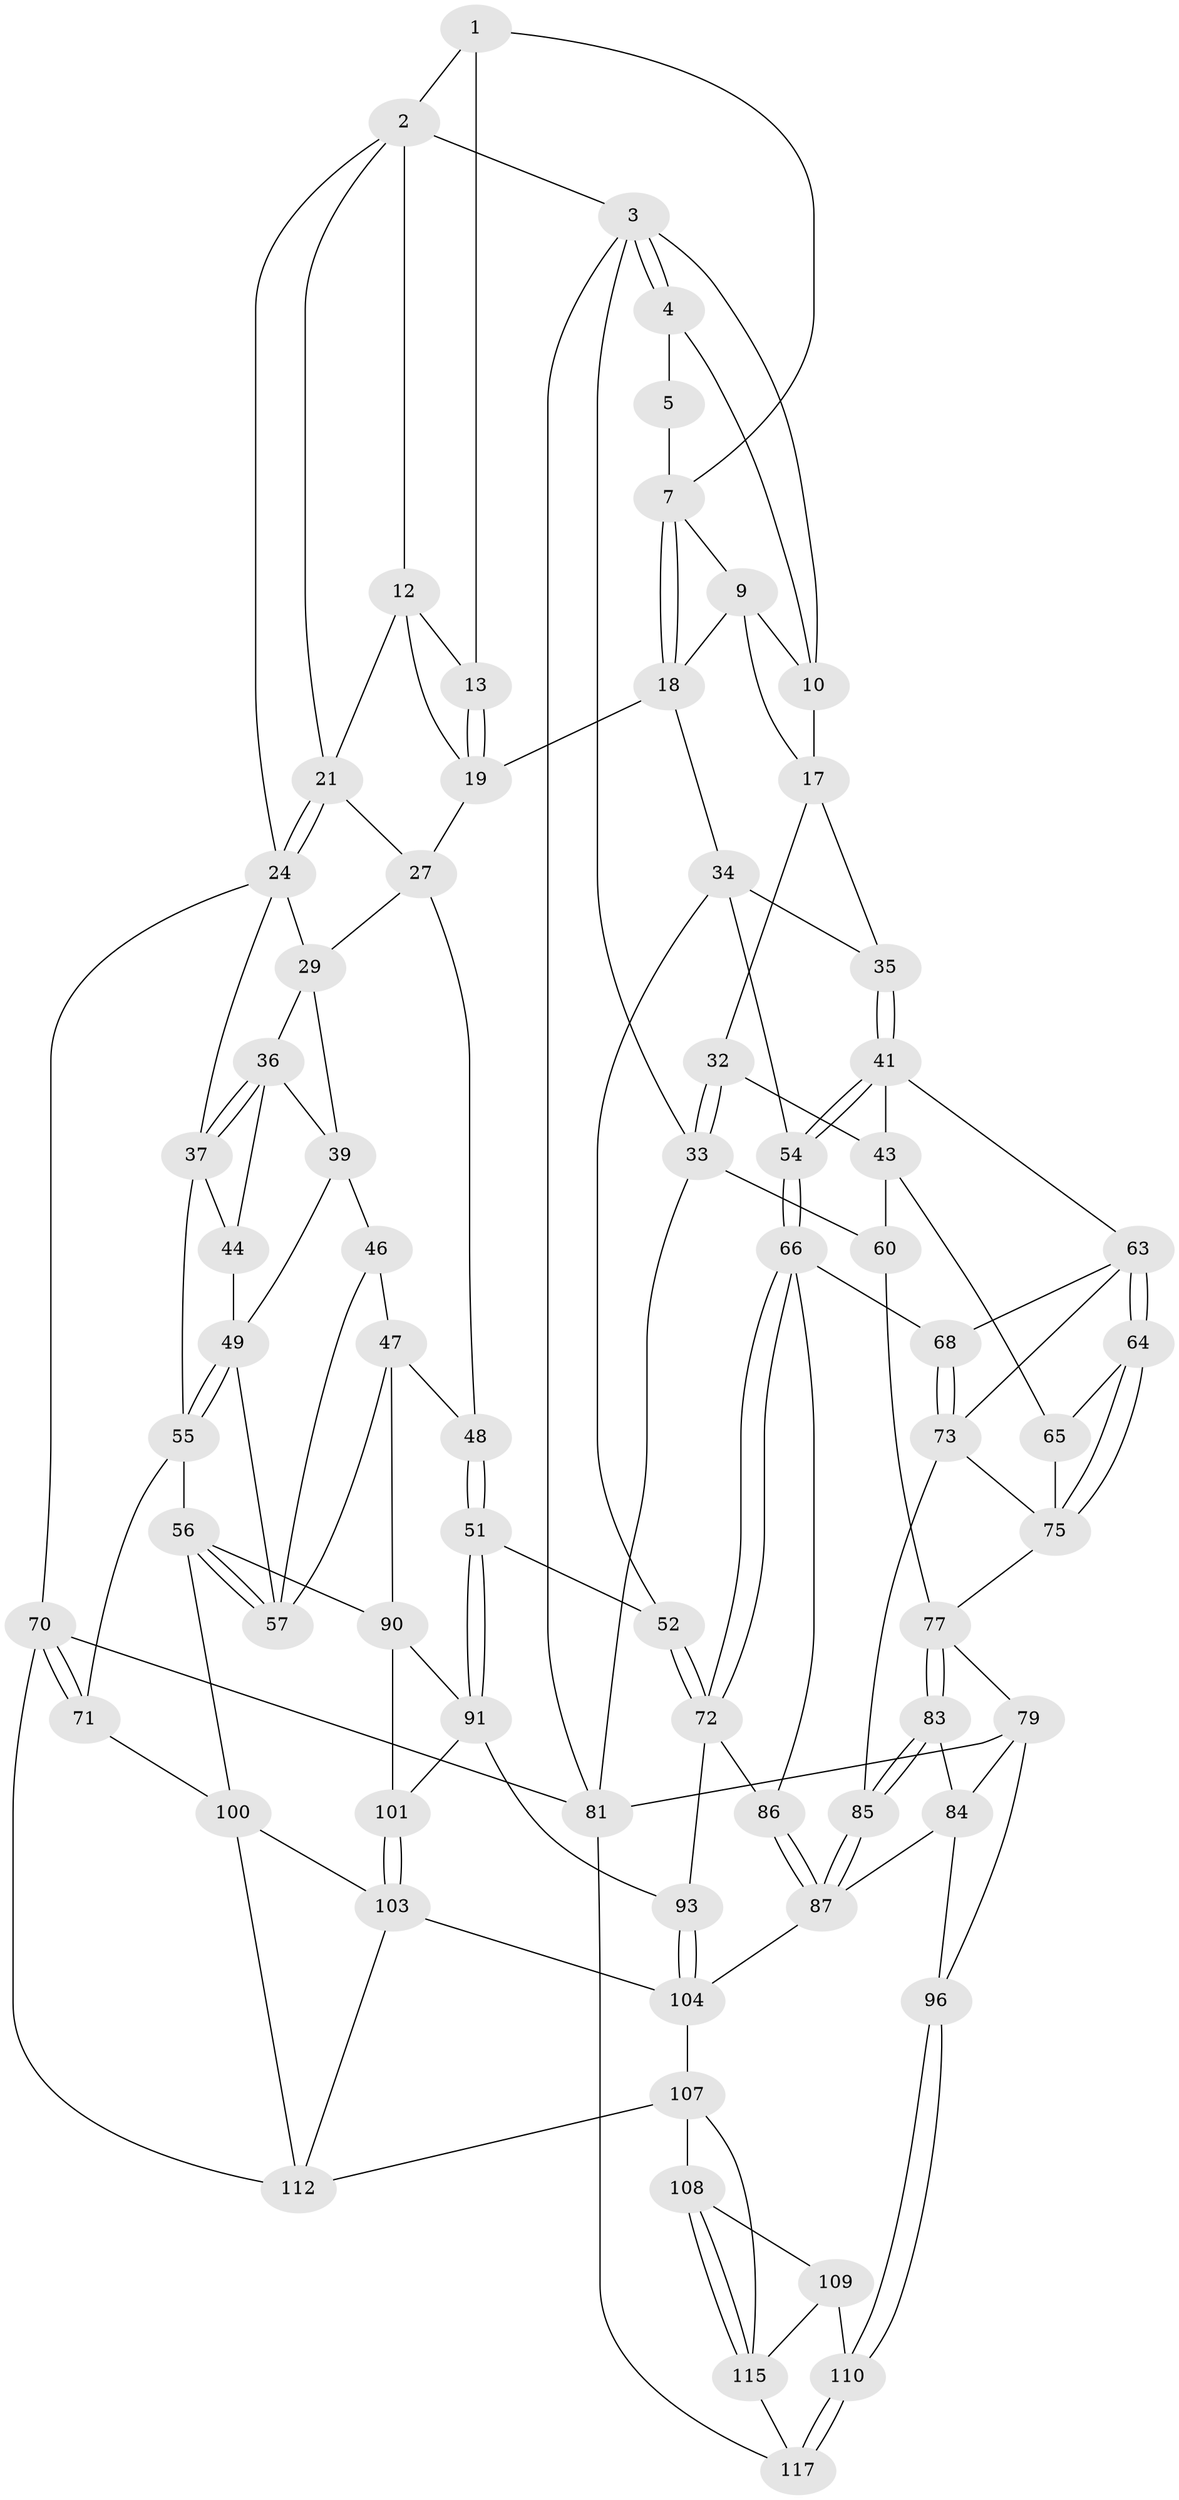 // Generated by graph-tools (version 1.1) at 2025/24/03/03/25 07:24:35]
// undirected, 71 vertices, 158 edges
graph export_dot {
graph [start="1"]
  node [color=gray90,style=filled];
  1 [pos="+0.43548519735763586+0",super="+6"];
  2 [pos="+0.7175132661177579+0",super="+11"];
  3 [pos="+0+0",super="+15"];
  4 [pos="+0.08397915346391277+0"];
  5 [pos="+0.32109166560517116+0"];
  7 [pos="+0.3893480555378142+0.10390322448097669",super="+8"];
  9 [pos="+0.33739414701431913+0.10052620036865288",super="+16"];
  10 [pos="+0.18577814750385255+0.036193441321928276",super="+14"];
  12 [pos="+0.6499418119418112+0.031055144240434648",super="+23"];
  13 [pos="+0.5094311483400691+0.1279722284065225"];
  17 [pos="+0.22356999311544876+0.21234275519754692",super="+31"];
  18 [pos="+0.3829625049468734+0.2549700802459899",super="+20"];
  19 [pos="+0.508349539657286+0.30330201670276086",super="+26"];
  21 [pos="+0.7953920321894394+0.09300203363414775",super="+22"];
  24 [pos="+0.8452772883160785+0.1351317544979727",super="+25"];
  27 [pos="+0.6500451695728482+0.3292412804020186",super="+28"];
  29 [pos="+0.8481242511901196+0.2659686647190186",super="+30"];
  32 [pos="+0.09957046675391555+0.3199970069184651"];
  33 [pos="+0+0.3117515607790841",super="+61"];
  34 [pos="+0.4184030557173755+0.36304579149802596",super="+53"];
  35 [pos="+0.2826103376005033+0.38850017705997236"];
  36 [pos="+0.8519651682008963+0.2727522034784013",super="+38"];
  37 [pos="+1+0.19013565146482267",super="+45"];
  39 [pos="+0.7641679722982192+0.43590485945156365",super="+40"];
  41 [pos="+0.24679571618541254+0.4245229234367653",super="+42"];
  43 [pos="+0.2152970858374225+0.42759833390867685",super="+59"];
  44 [pos="+0.9313093148394619+0.35609767940570586"];
  46 [pos="+0.7177909917692977+0.5082078981575013"];
  47 [pos="+0.6211478042932749+0.555578067421099",super="+89"];
  48 [pos="+0.5955711097052506+0.5587914848778288"];
  49 [pos="+0.9143422013358413+0.45472128307529824",super="+50"];
  51 [pos="+0.5830974537879745+0.5687808343262133"];
  52 [pos="+0.5239891837499546+0.5634914323953694"];
  54 [pos="+0.3550432507261907+0.5479936142401516"];
  55 [pos="+1+0.6146453714515066",super="+58"];
  56 [pos="+0.8838101724966162+0.6569312282545621",super="+97"];
  57 [pos="+0.8711255742941808+0.6513356724519601",super="+62"];
  60 [pos="+0+0.4948808935510701"];
  63 [pos="+0.24918364522837458+0.5658793096503055",super="+69"];
  64 [pos="+0.22744009406947943+0.5769654084776461"];
  65 [pos="+0.18574667670720615+0.577923356429885"];
  66 [pos="+0.3493697376032174+0.577413649403926",super="+67"];
  68 [pos="+0.31947122239667003+0.5861662570551889"];
  70 [pos="+1+1",super="+111"];
  71 [pos="+1+0.804091208529111",super="+99"];
  72 [pos="+0.4393265310616864+0.6247391003822869",super="+88"];
  73 [pos="+0.25571664018868695+0.6534555619789033",super="+74"];
  75 [pos="+0.2326547583774847+0.666532543241494",super="+76"];
  77 [pos="+0.1548969304521372+0.6091913665088333",super="+78"];
  79 [pos="+0.07264799686273322+0.6604748702586586",super="+80"];
  81 [pos="+0+0.8263299402295309",super="+82"];
  83 [pos="+0.14921630930935695+0.6254239054316204"];
  84 [pos="+0.13095233697712366+0.6535022375691273",super="+95"];
  85 [pos="+0.2396012469813473+0.706904223733252"];
  86 [pos="+0.3089684611519519+0.746015924243615"];
  87 [pos="+0.2528566578257508+0.7667246308995098",super="+94"];
  90 [pos="+0.6761803080345514+0.7322440267895025",super="+98"];
  91 [pos="+0.5951844042864274+0.6927934094015814",super="+92"];
  93 [pos="+0.4658035851564629+0.7849157644244121"];
  96 [pos="+0.14437390944739306+0.8487437552493783"];
  100 [pos="+0.8601930346788956+0.8342683129519096",super="+102"];
  101 [pos="+0.6965994480822554+0.8726579679593811"];
  103 [pos="+0.7001337771753701+0.8812358832332957",super="+106"];
  104 [pos="+0.464783618893152+0.8563252360483261",super="+105"];
  107 [pos="+0.3433610935547158+0.9511013735890451",super="+114"];
  108 [pos="+0.2596197253217939+0.950271866797788"];
  109 [pos="+0.24009357328731332+0.9459673010765831"];
  110 [pos="+0.15781591413836304+0.9094634540668611"];
  112 [pos="+0.956141425301421+1",super="+113"];
  115 [pos="+0.39169781525025116+1",super="+116"];
  117 [pos="+0.08797342065276749+1"];
  1 -- 2;
  1 -- 13;
  1 -- 7;
  2 -- 3;
  2 -- 24;
  2 -- 12;
  2 -- 21;
  3 -- 4;
  3 -- 4;
  3 -- 81;
  3 -- 33;
  3 -- 10;
  4 -- 5;
  4 -- 10;
  5 -- 7;
  7 -- 18;
  7 -- 18;
  7 -- 9;
  9 -- 10;
  9 -- 18;
  9 -- 17;
  10 -- 17;
  12 -- 13;
  12 -- 21;
  12 -- 19;
  13 -- 19;
  13 -- 19;
  17 -- 32;
  17 -- 35;
  18 -- 19;
  18 -- 34;
  19 -- 27;
  21 -- 24;
  21 -- 24;
  21 -- 27;
  24 -- 29;
  24 -- 37;
  24 -- 70;
  27 -- 48;
  27 -- 29;
  29 -- 36;
  29 -- 39;
  32 -- 33;
  32 -- 33;
  32 -- 43;
  33 -- 81;
  33 -- 60;
  34 -- 35;
  34 -- 52;
  34 -- 54;
  35 -- 41;
  35 -- 41;
  36 -- 37;
  36 -- 37;
  36 -- 44;
  36 -- 39;
  37 -- 44;
  37 -- 55;
  39 -- 46;
  39 -- 49;
  41 -- 54;
  41 -- 54;
  41 -- 43;
  41 -- 63;
  43 -- 65;
  43 -- 60;
  44 -- 49;
  46 -- 47;
  46 -- 57;
  47 -- 48;
  47 -- 90;
  47 -- 57;
  48 -- 51;
  48 -- 51;
  49 -- 55;
  49 -- 55;
  49 -- 57;
  51 -- 52;
  51 -- 91;
  51 -- 91;
  52 -- 72;
  52 -- 72;
  54 -- 66;
  54 -- 66;
  55 -- 56;
  55 -- 71;
  56 -- 57;
  56 -- 57;
  56 -- 90;
  56 -- 100;
  60 -- 77;
  63 -- 64;
  63 -- 64;
  63 -- 73;
  63 -- 68;
  64 -- 65;
  64 -- 75;
  64 -- 75;
  65 -- 75;
  66 -- 72;
  66 -- 72;
  66 -- 68;
  66 -- 86;
  68 -- 73;
  68 -- 73;
  70 -- 71 [weight=2];
  70 -- 71;
  70 -- 81;
  70 -- 112;
  71 -- 100;
  72 -- 93;
  72 -- 86;
  73 -- 75;
  73 -- 85;
  75 -- 77;
  77 -- 83;
  77 -- 83;
  77 -- 79;
  79 -- 84;
  79 -- 96;
  79 -- 81;
  81 -- 117;
  83 -- 84;
  83 -- 85;
  83 -- 85;
  84 -- 96;
  84 -- 87;
  85 -- 87;
  85 -- 87;
  86 -- 87;
  86 -- 87;
  87 -- 104;
  90 -- 91;
  90 -- 101;
  91 -- 93;
  91 -- 101;
  93 -- 104;
  93 -- 104;
  96 -- 110;
  96 -- 110;
  100 -- 112;
  100 -- 103;
  101 -- 103;
  101 -- 103;
  103 -- 104;
  103 -- 112;
  104 -- 107;
  107 -- 108;
  107 -- 115;
  107 -- 112;
  108 -- 109;
  108 -- 115;
  108 -- 115;
  109 -- 110;
  109 -- 115;
  110 -- 117;
  110 -- 117;
  115 -- 117;
}
